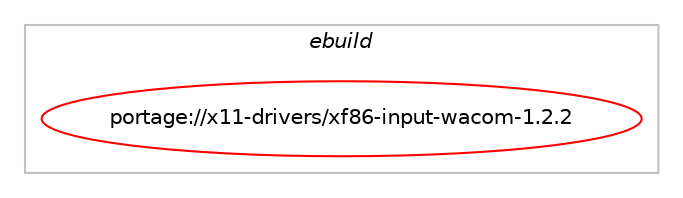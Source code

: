 digraph prolog {

# *************
# Graph options
# *************

newrank=true;
concentrate=true;
compound=true;
graph [rankdir=LR,fontname=Helvetica,fontsize=10,ranksep=1.5];#, ranksep=2.5, nodesep=0.2];
edge  [arrowhead=vee];
node  [fontname=Helvetica,fontsize=10];

# **********
# The ebuild
# **********

subgraph cluster_leftcol {
color=gray;
label=<<i>ebuild</i>>;
id [label="portage://x11-drivers/xf86-input-wacom-1.2.2", color=red, width=4, href="../x11-drivers/xf86-input-wacom-1.2.2.svg"];
}

# ****************
# The dependencies
# ****************

subgraph cluster_midcol {
color=gray;
label=<<i>dependencies</i>>;
subgraph cluster_compile {
fillcolor="#eeeeee";
style=filled;
label=<<i>compile</i>>;
# *** BEGIN UNKNOWN DEPENDENCY TYPE (TODO) ***
# id -> equal(package_dependency(portage://x11-drivers/xf86-input-wacom-1.2.2,install,no,virtual,libudev,none,[,,],any_same_slot,[]))
# *** END UNKNOWN DEPENDENCY TYPE (TODO) ***

# *** BEGIN UNKNOWN DEPENDENCY TYPE (TODO) ***
# id -> equal(package_dependency(portage://x11-drivers/xf86-input-wacom-1.2.2,install,no,x11-base,xorg-proto,none,[,,],[],[]))
# *** END UNKNOWN DEPENDENCY TYPE (TODO) ***

# *** BEGIN UNKNOWN DEPENDENCY TYPE (TODO) ***
# id -> equal(package_dependency(portage://x11-drivers/xf86-input-wacom-1.2.2,install,no,x11-base,xorg-server,greaterequal,[1.20,,,1.20],[],[use(enable(xorg),none)]))
# *** END UNKNOWN DEPENDENCY TYPE (TODO) ***

# *** BEGIN UNKNOWN DEPENDENCY TYPE (TODO) ***
# id -> equal(package_dependency(portage://x11-drivers/xf86-input-wacom-1.2.2,install,no,x11-libs,libX11,none,[,,],[],[]))
# *** END UNKNOWN DEPENDENCY TYPE (TODO) ***

# *** BEGIN UNKNOWN DEPENDENCY TYPE (TODO) ***
# id -> equal(package_dependency(portage://x11-drivers/xf86-input-wacom-1.2.2,install,no,x11-libs,libXext,none,[,,],[],[]))
# *** END UNKNOWN DEPENDENCY TYPE (TODO) ***

# *** BEGIN UNKNOWN DEPENDENCY TYPE (TODO) ***
# id -> equal(package_dependency(portage://x11-drivers/xf86-input-wacom-1.2.2,install,no,x11-libs,libXi,none,[,,],[],[]))
# *** END UNKNOWN DEPENDENCY TYPE (TODO) ***

# *** BEGIN UNKNOWN DEPENDENCY TYPE (TODO) ***
# id -> equal(package_dependency(portage://x11-drivers/xf86-input-wacom-1.2.2,install,no,x11-libs,libXinerama,none,[,,],[],[]))
# *** END UNKNOWN DEPENDENCY TYPE (TODO) ***

# *** BEGIN UNKNOWN DEPENDENCY TYPE (TODO) ***
# id -> equal(package_dependency(portage://x11-drivers/xf86-input-wacom-1.2.2,install,no,x11-libs,libXrandr,none,[,,],[],[]))
# *** END UNKNOWN DEPENDENCY TYPE (TODO) ***

}
subgraph cluster_compileandrun {
fillcolor="#eeeeee";
style=filled;
label=<<i>compile and run</i>>;
}
subgraph cluster_run {
fillcolor="#eeeeee";
style=filled;
label=<<i>run</i>>;
# *** BEGIN UNKNOWN DEPENDENCY TYPE (TODO) ***
# id -> equal(package_dependency(portage://x11-drivers/xf86-input-wacom-1.2.2,run,no,virtual,libudev,none,[,,],any_same_slot,[]))
# *** END UNKNOWN DEPENDENCY TYPE (TODO) ***

# *** BEGIN UNKNOWN DEPENDENCY TYPE (TODO) ***
# id -> equal(package_dependency(portage://x11-drivers/xf86-input-wacom-1.2.2,run,no,x11-base,xorg-server,greaterequal,[1.20,,,1.20],[],[use(enable(xorg),none)]))
# *** END UNKNOWN DEPENDENCY TYPE (TODO) ***

# *** BEGIN UNKNOWN DEPENDENCY TYPE (TODO) ***
# id -> equal(package_dependency(portage://x11-drivers/xf86-input-wacom-1.2.2,run,no,x11-base,xorg-server,none,[,,],any_same_slot,[]))
# *** END UNKNOWN DEPENDENCY TYPE (TODO) ***

# *** BEGIN UNKNOWN DEPENDENCY TYPE (TODO) ***
# id -> equal(package_dependency(portage://x11-drivers/xf86-input-wacom-1.2.2,run,no,x11-libs,libX11,none,[,,],[],[]))
# *** END UNKNOWN DEPENDENCY TYPE (TODO) ***

# *** BEGIN UNKNOWN DEPENDENCY TYPE (TODO) ***
# id -> equal(package_dependency(portage://x11-drivers/xf86-input-wacom-1.2.2,run,no,x11-libs,libXext,none,[,,],[],[]))
# *** END UNKNOWN DEPENDENCY TYPE (TODO) ***

# *** BEGIN UNKNOWN DEPENDENCY TYPE (TODO) ***
# id -> equal(package_dependency(portage://x11-drivers/xf86-input-wacom-1.2.2,run,no,x11-libs,libXi,none,[,,],[],[]))
# *** END UNKNOWN DEPENDENCY TYPE (TODO) ***

# *** BEGIN UNKNOWN DEPENDENCY TYPE (TODO) ***
# id -> equal(package_dependency(portage://x11-drivers/xf86-input-wacom-1.2.2,run,no,x11-libs,libXinerama,none,[,,],[],[]))
# *** END UNKNOWN DEPENDENCY TYPE (TODO) ***

# *** BEGIN UNKNOWN DEPENDENCY TYPE (TODO) ***
# id -> equal(package_dependency(portage://x11-drivers/xf86-input-wacom-1.2.2,run,no,x11-libs,libXrandr,none,[,,],[],[]))
# *** END UNKNOWN DEPENDENCY TYPE (TODO) ***

}
}

# **************
# The candidates
# **************

subgraph cluster_choices {
rank=same;
color=gray;
label=<<i>candidates</i>>;

}

}

